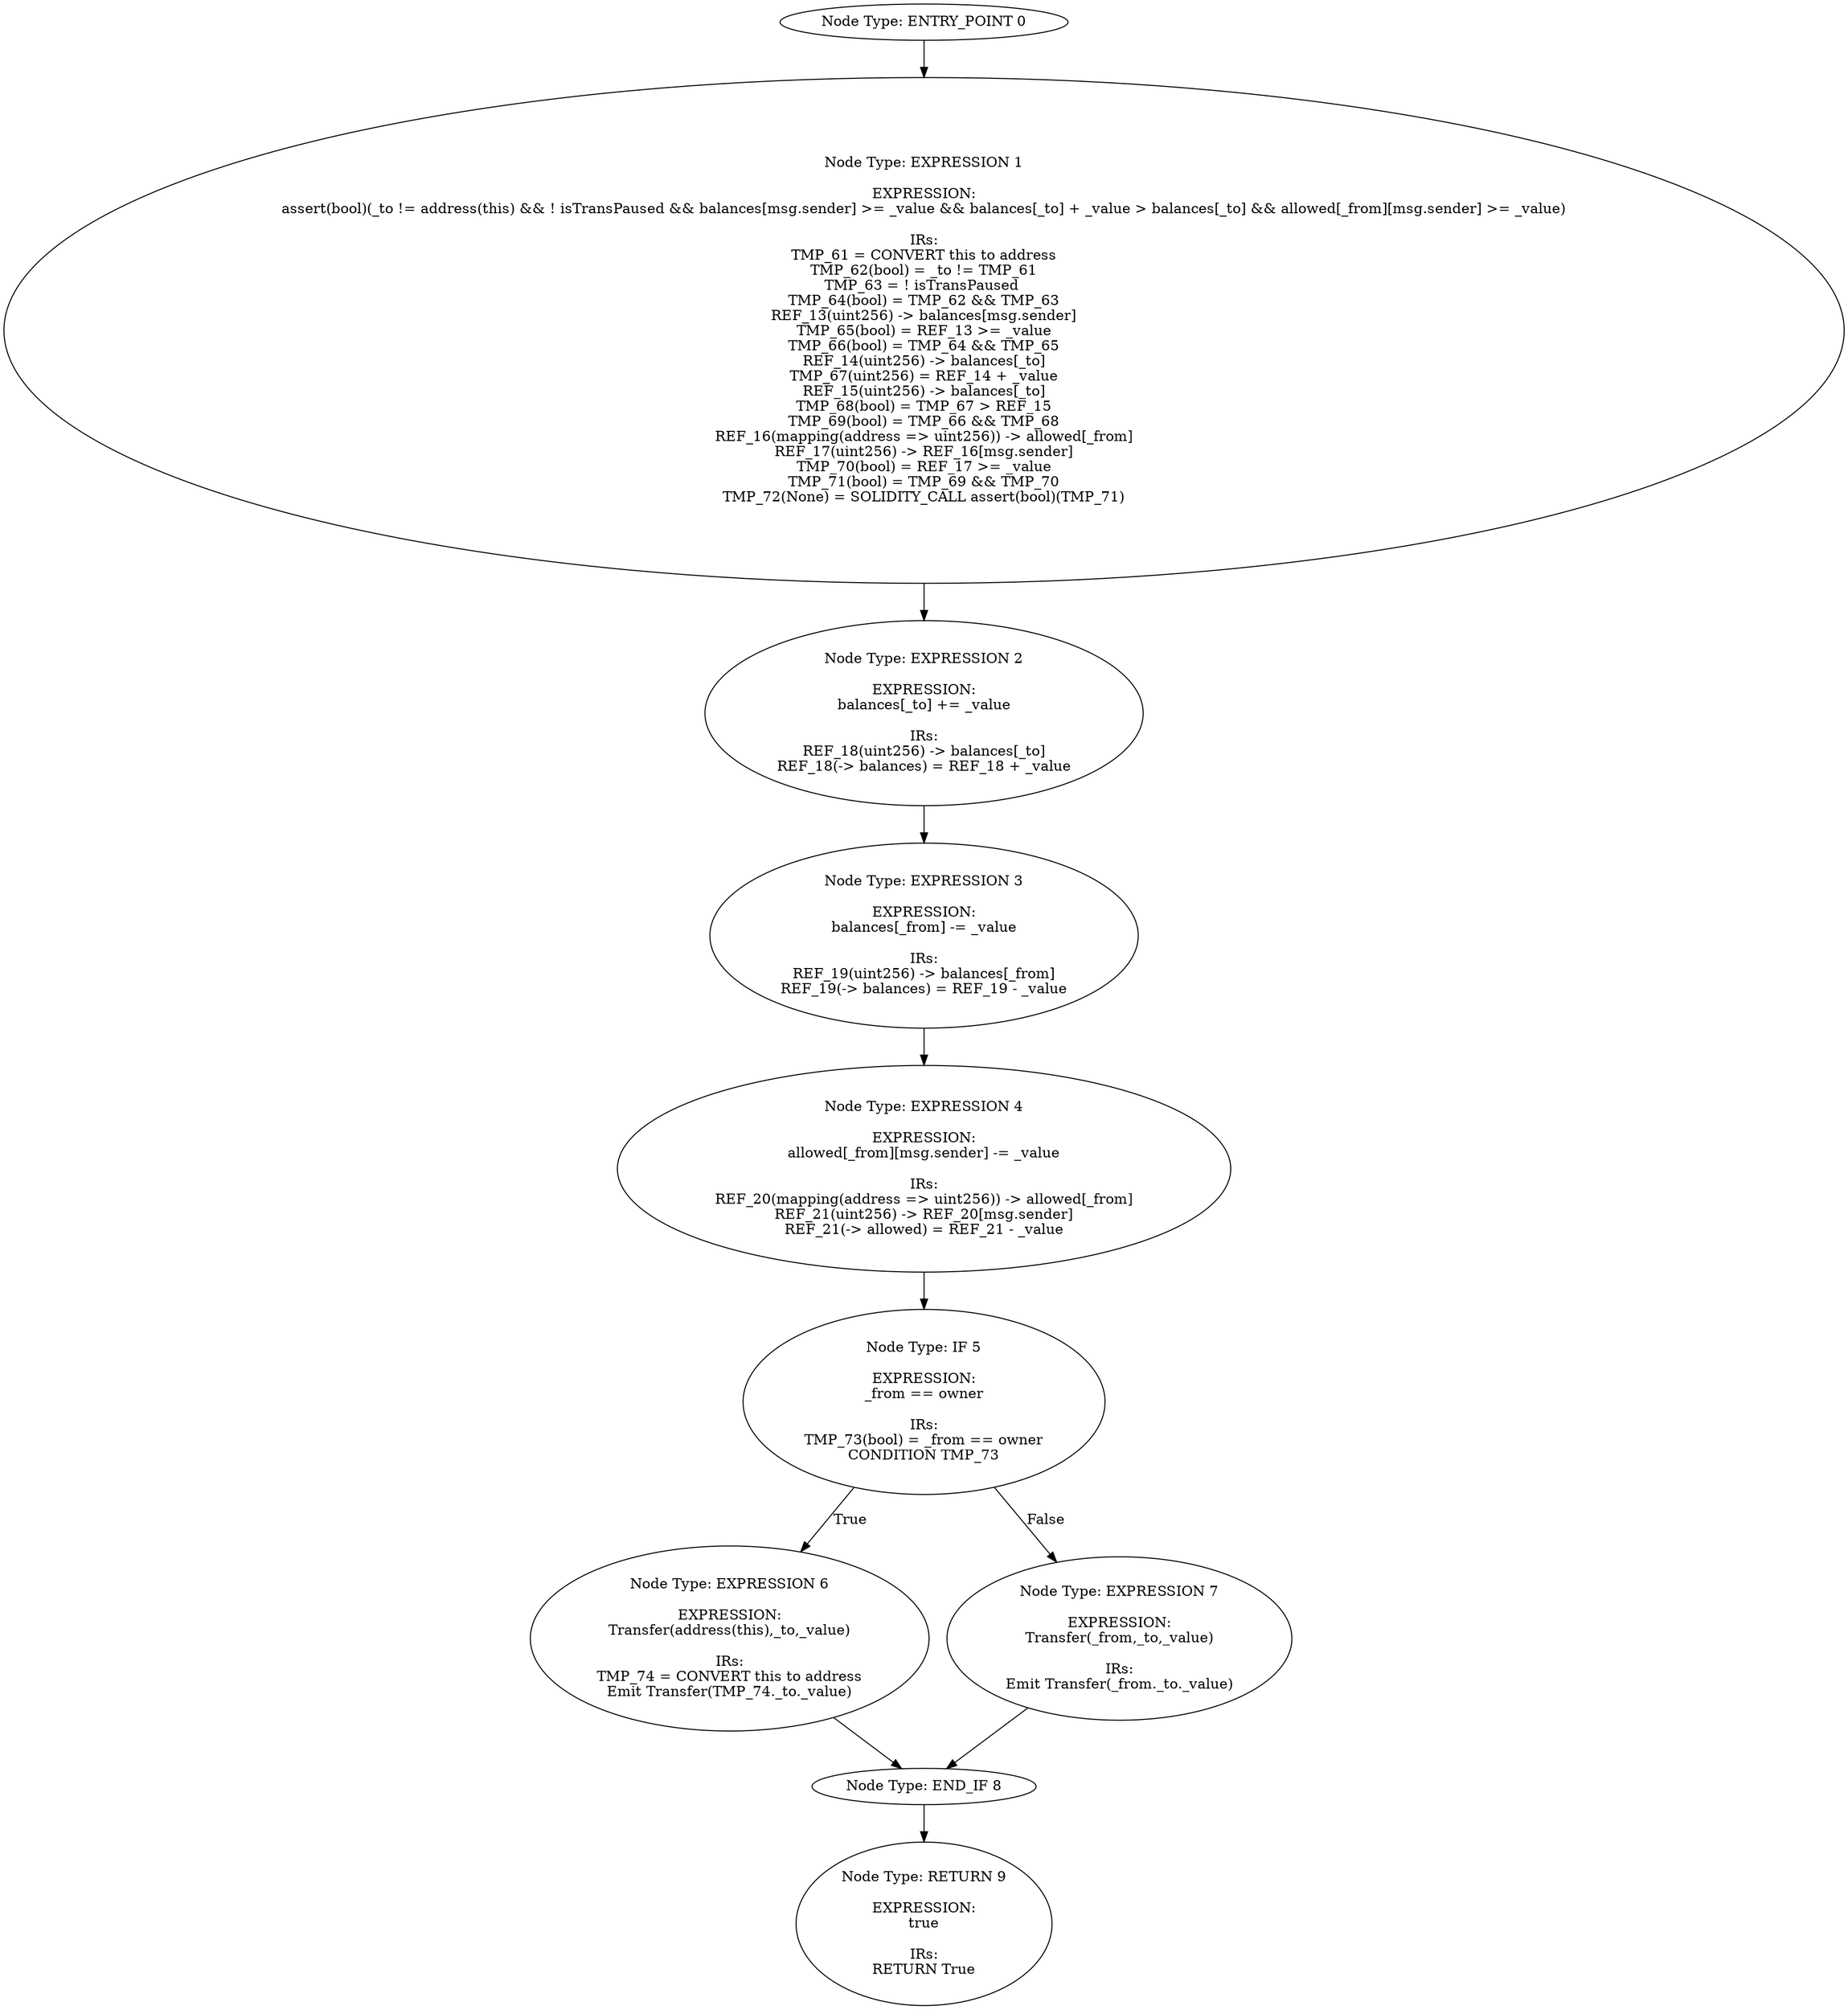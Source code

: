 digraph{
0[label="Node Type: ENTRY_POINT 0
"];
0->1;
1[label="Node Type: EXPRESSION 1

EXPRESSION:
assert(bool)(_to != address(this) && ! isTransPaused && balances[msg.sender] >= _value && balances[_to] + _value > balances[_to] && allowed[_from][msg.sender] >= _value)

IRs:
TMP_61 = CONVERT this to address
TMP_62(bool) = _to != TMP_61
TMP_63 = ! isTransPaused 
TMP_64(bool) = TMP_62 && TMP_63
REF_13(uint256) -> balances[msg.sender]
TMP_65(bool) = REF_13 >= _value
TMP_66(bool) = TMP_64 && TMP_65
REF_14(uint256) -> balances[_to]
TMP_67(uint256) = REF_14 + _value
REF_15(uint256) -> balances[_to]
TMP_68(bool) = TMP_67 > REF_15
TMP_69(bool) = TMP_66 && TMP_68
REF_16(mapping(address => uint256)) -> allowed[_from]
REF_17(uint256) -> REF_16[msg.sender]
TMP_70(bool) = REF_17 >= _value
TMP_71(bool) = TMP_69 && TMP_70
TMP_72(None) = SOLIDITY_CALL assert(bool)(TMP_71)"];
1->2;
2[label="Node Type: EXPRESSION 2

EXPRESSION:
balances[_to] += _value

IRs:
REF_18(uint256) -> balances[_to]
REF_18(-> balances) = REF_18 + _value"];
2->3;
3[label="Node Type: EXPRESSION 3

EXPRESSION:
balances[_from] -= _value

IRs:
REF_19(uint256) -> balances[_from]
REF_19(-> balances) = REF_19 - _value"];
3->4;
4[label="Node Type: EXPRESSION 4

EXPRESSION:
allowed[_from][msg.sender] -= _value

IRs:
REF_20(mapping(address => uint256)) -> allowed[_from]
REF_21(uint256) -> REF_20[msg.sender]
REF_21(-> allowed) = REF_21 - _value"];
4->5;
5[label="Node Type: IF 5

EXPRESSION:
_from == owner

IRs:
TMP_73(bool) = _from == owner
CONDITION TMP_73"];
5->6[label="True"];
5->7[label="False"];
6[label="Node Type: EXPRESSION 6

EXPRESSION:
Transfer(address(this),_to,_value)

IRs:
TMP_74 = CONVERT this to address
Emit Transfer(TMP_74._to._value)"];
6->8;
7[label="Node Type: EXPRESSION 7

EXPRESSION:
Transfer(_from,_to,_value)

IRs:
Emit Transfer(_from._to._value)"];
7->8;
8[label="Node Type: END_IF 8
"];
8->9;
9[label="Node Type: RETURN 9

EXPRESSION:
true

IRs:
RETURN True"];
}
